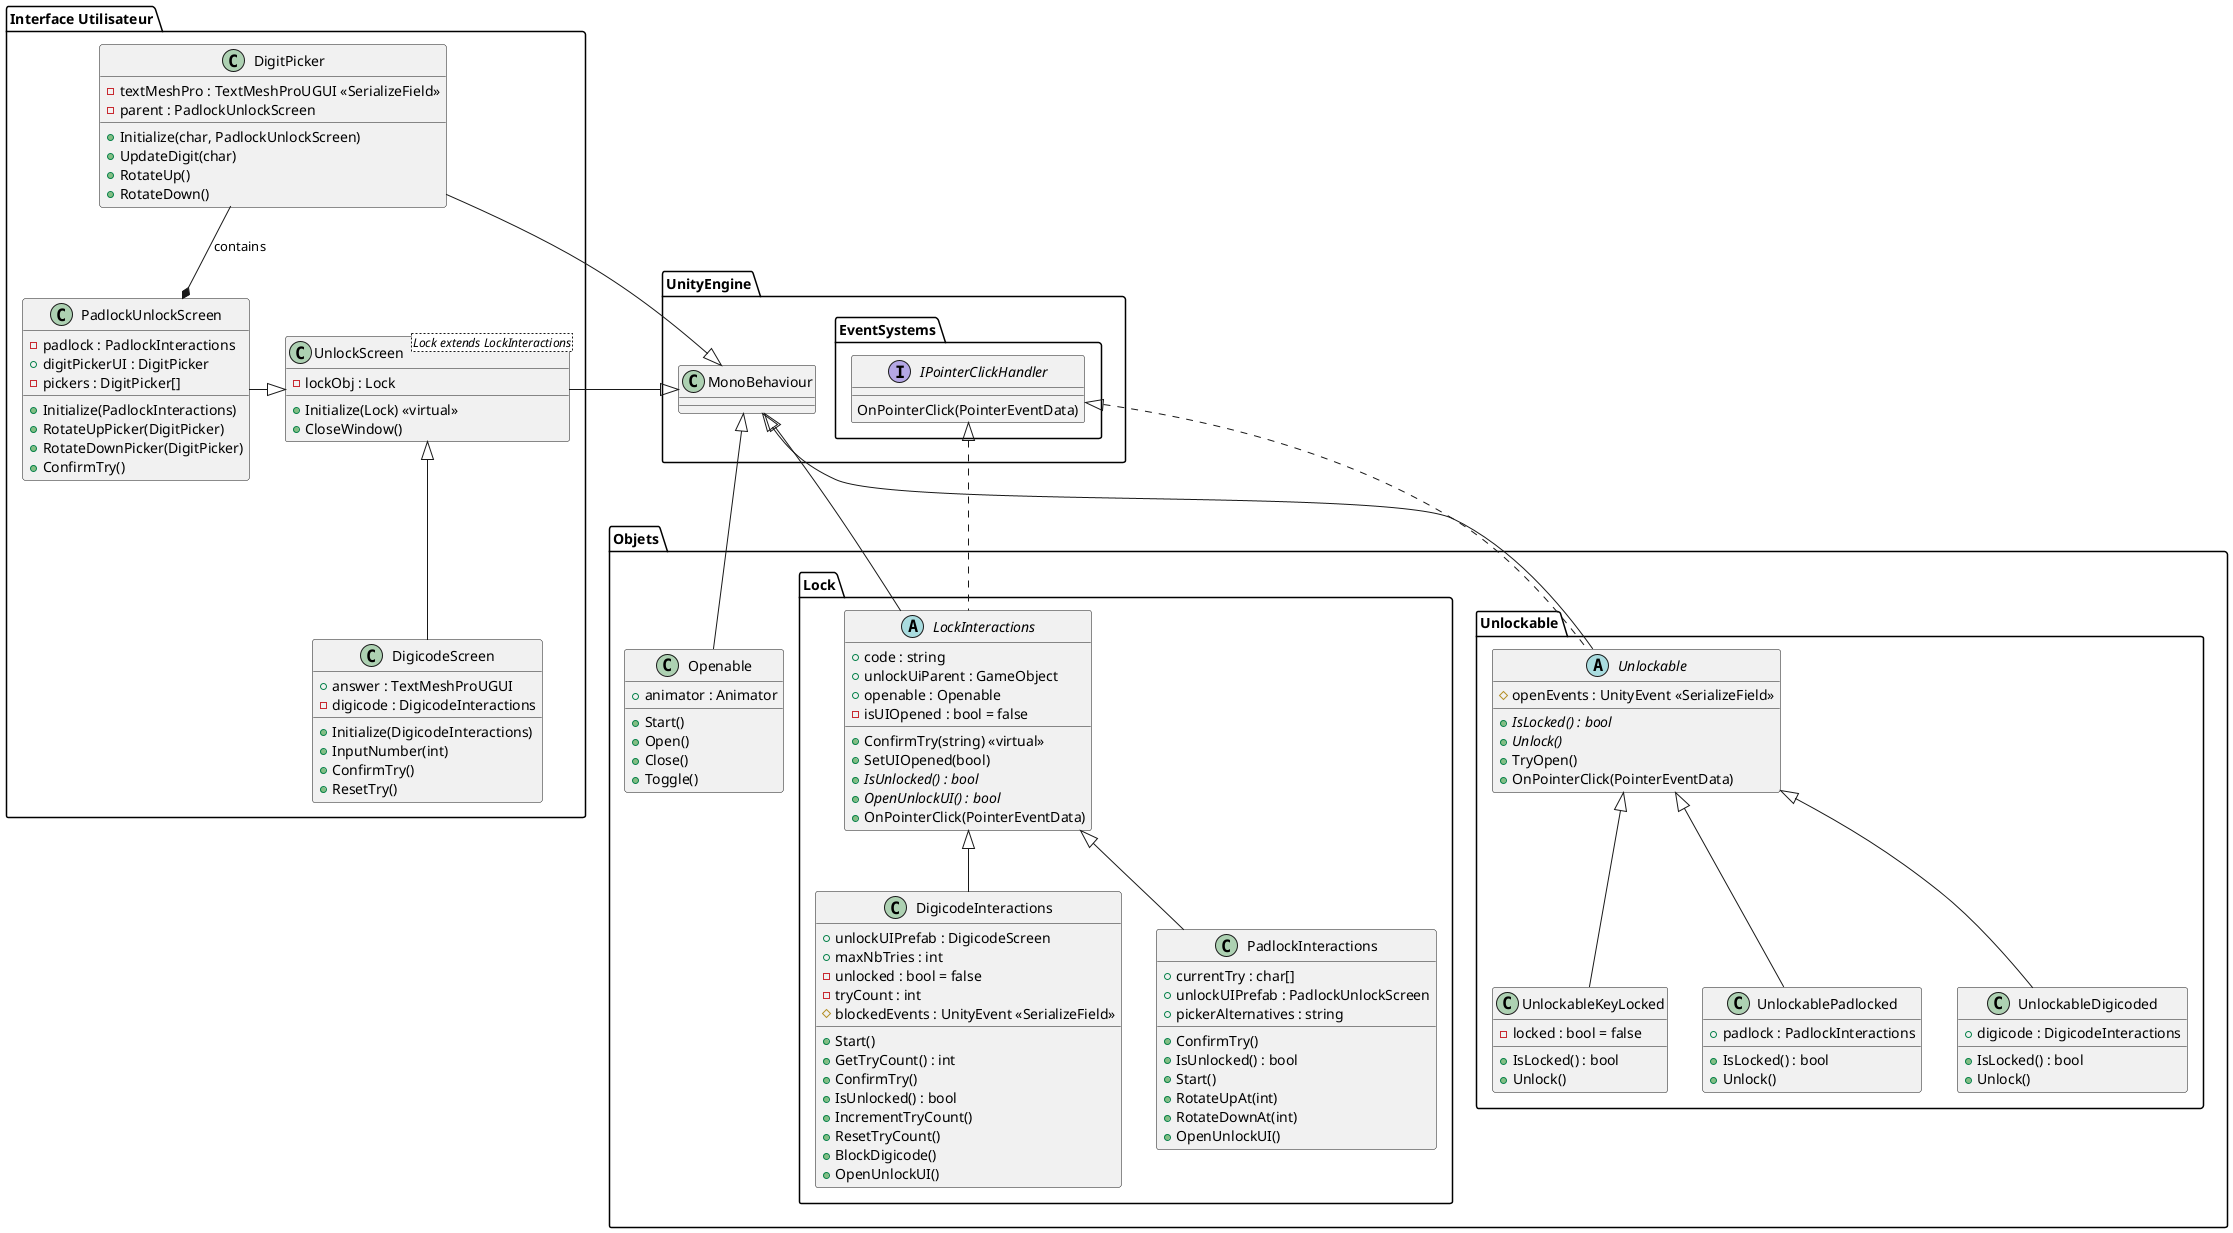 @startuml lock

package UnityEngine {
    class MonoBehaviour

    package EventSystems {
        interface IPointerClickHandler {
            OnPointerClick(PointerEventData)
        }
    }
}

package Objets {
    class Openable {
        + animator : Animator
        + Start()
        + Open()
        + Close()
        + Toggle()
    }

    Openable -u-|> MonoBehaviour

    package Lock {
        abstract class LockInteractions {
            + code : string
            + unlockUiParent : GameObject
            + openable : Openable
            - isUIOpened : bool = false
            + ConfirmTry(string) <<virtual>>
            + SetUIOpened(bool)
            + {abstract} IsUnlocked() : bool
            + {abstract} OpenUnlockUI() : bool
            + OnPointerClick(PointerEventData)
        }

        LockInteractions -u-|> MonoBehaviour
        LockInteractions .u.|> IPointerClickHandler

        class DigicodeInteractions {
            + unlockUIPrefab : DigicodeScreen
            + maxNbTries : int
            - unlocked : bool = false
            - tryCount : int
            # blockedEvents : UnityEvent <<SerializeField>>
            + Start()
            + GetTryCount() : int
            + ConfirmTry()
            + IsUnlocked() : bool
            + IncrementTryCount()
            + ResetTryCount()
            + BlockDigicode()
            + OpenUnlockUI()
        }

        class PadlockInteractions {
            + currentTry : char[]
            + unlockUIPrefab : PadlockUnlockScreen
            + pickerAlternatives : string
            + ConfirmTry()
            + IsUnlocked() : bool
            + Start()
            + RotateUpAt(int)
            + RotateDownAt(int)
            + OpenUnlockUI()
        }

        DigicodeInteractions -u-|> LockInteractions
        PadlockInteractions -u-|> LockInteractions
    }

    package Unlockable {
        abstract class Unlockable {
            # openEvents : UnityEvent <<SerializeField>>
            + {abstract} IsLocked() : bool
            + {abstract} Unlock()
            + TryOpen()
            + OnPointerClick(PointerEventData)
        }

        Unlockable -u-|> MonoBehaviour
        Unlockable .u.|> IPointerClickHandler

        class UnlockableDigicoded {
            + digicode : DigicodeInteractions
            + IsLocked() : bool
            + Unlock()
        }

        class UnlockableKeyLocked {
            - locked : bool = false
            + IsLocked() : bool
            + Unlock()
        }

        class UnlockablePadlocked {
            + padlock : PadlockInteractions
            + IsLocked() : bool
            + Unlock()
        }

        UnlockableDigicoded -u-|> Unlockable
        UnlockableKeyLocked -u-|> Unlockable
        UnlockablePadlocked -u-|> Unlockable
    }
}

package "Interface Utilisateur" {
    class UnlockScreen<Lock extends LockInteractions> {
        - lockObj : Lock
        + Initialize(Lock) <<virtual>>
        + CloseWindow()
    }

    UnlockScreen -r-|> MonoBehaviour

    class DigicodeScreen {
        + answer : TextMeshProUGUI
        - digicode : DigicodeInteractions
        + Initialize(DigicodeInteractions)
        + InputNumber(int)
        + ConfirmTry()
        + ResetTry()
    }

    class PadlockUnlockScreen {
        - padlock : PadlockInteractions
        + digitPickerUI : DigitPicker
        - pickers : DigitPicker[]
        + Initialize(PadlockInteractions)
        + RotateUpPicker(DigitPicker)
        + RotateDownPicker(DigitPicker)
        + ConfirmTry()
    }

    PadlockUnlockScreen -r-|> UnlockScreen
    DigicodeScreen -u-|> UnlockScreen

    class DigitPicker {
        - textMeshPro : TextMeshProUGUI <<SerializeField>>
        - parent : PadlockUnlockScreen
        + Initialize(char, PadlockUnlockScreen)
        + UpdateDigit(char)
        + RotateUp()
        + RotateDown()
    }

    DigitPicker -r-|> MonoBehaviour
    DigitPicker -d-* PadlockUnlockScreen : contains
}

@enduml